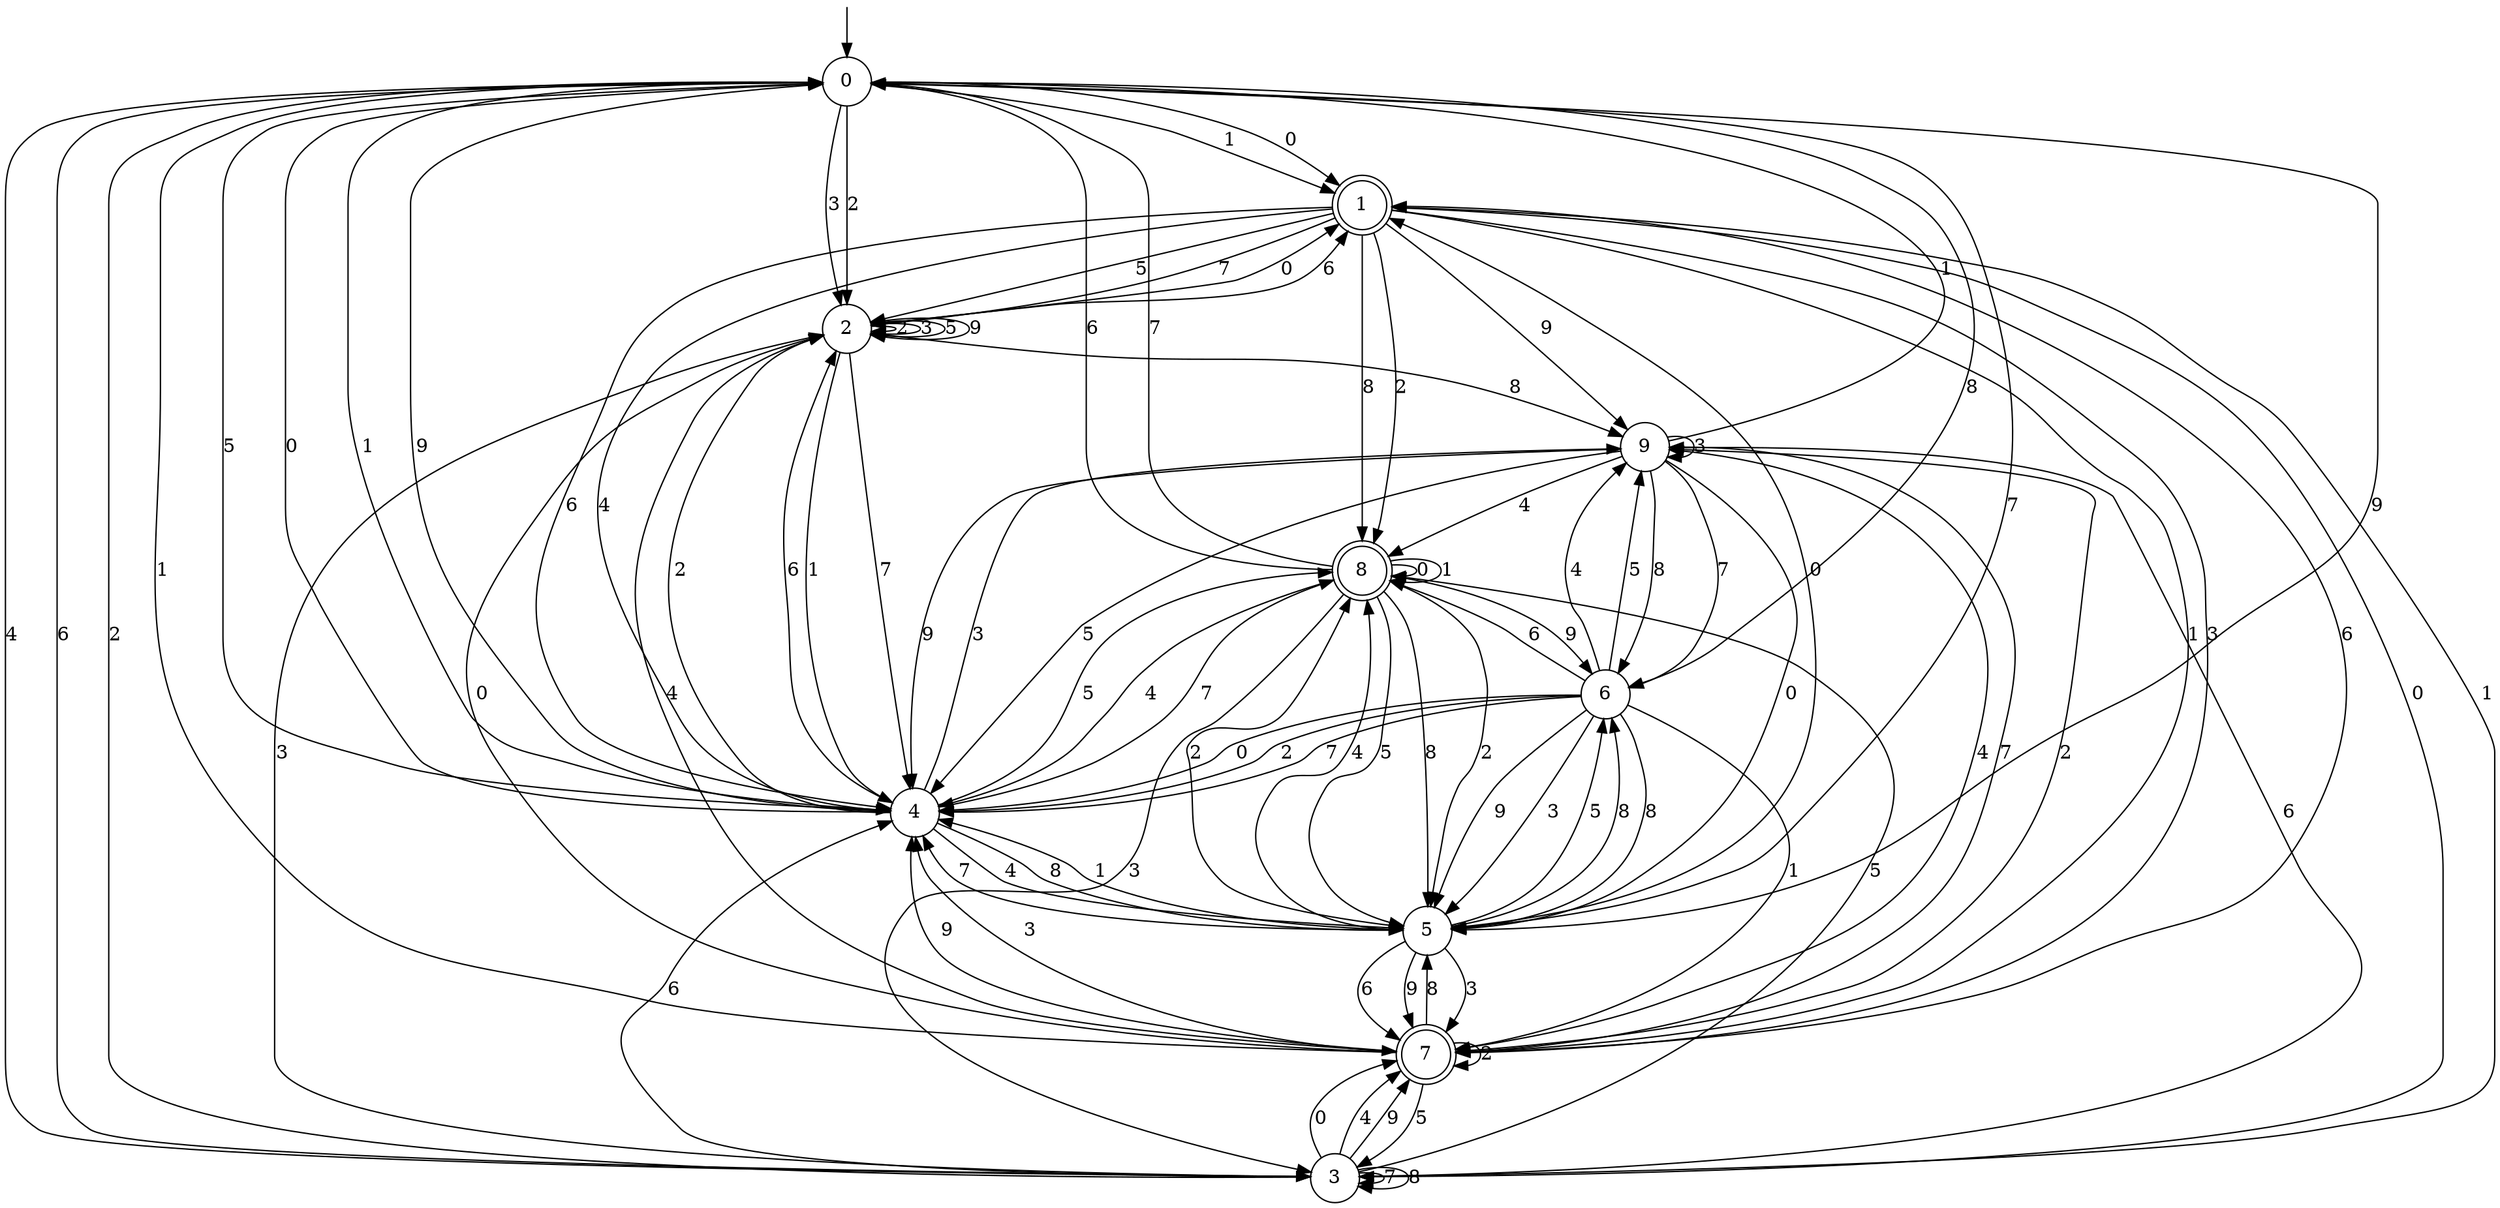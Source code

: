 digraph g {

	s0 [shape="circle" label="0"];
	s1 [shape="doublecircle" label="1"];
	s2 [shape="circle" label="2"];
	s3 [shape="circle" label="3"];
	s4 [shape="circle" label="4"];
	s5 [shape="circle" label="5"];
	s6 [shape="circle" label="6"];
	s7 [shape="doublecircle" label="7"];
	s8 [shape="doublecircle" label="8"];
	s9 [shape="circle" label="9"];
	s0 -> s1 [label="0"];
	s0 -> s1 [label="1"];
	s0 -> s2 [label="2"];
	s0 -> s2 [label="3"];
	s0 -> s3 [label="4"];
	s0 -> s4 [label="5"];
	s0 -> s3 [label="6"];
	s0 -> s5 [label="7"];
	s0 -> s6 [label="8"];
	s0 -> s5 [label="9"];
	s1 -> s3 [label="0"];
	s1 -> s7 [label="1"];
	s1 -> s8 [label="2"];
	s1 -> s7 [label="3"];
	s1 -> s4 [label="4"];
	s1 -> s2 [label="5"];
	s1 -> s4 [label="6"];
	s1 -> s2 [label="7"];
	s1 -> s8 [label="8"];
	s1 -> s9 [label="9"];
	s2 -> s1 [label="0"];
	s2 -> s4 [label="1"];
	s2 -> s2 [label="2"];
	s2 -> s2 [label="3"];
	s2 -> s7 [label="4"];
	s2 -> s2 [label="5"];
	s2 -> s1 [label="6"];
	s2 -> s4 [label="7"];
	s2 -> s9 [label="8"];
	s2 -> s2 [label="9"];
	s3 -> s7 [label="0"];
	s3 -> s1 [label="1"];
	s3 -> s0 [label="2"];
	s3 -> s2 [label="3"];
	s3 -> s7 [label="4"];
	s3 -> s8 [label="5"];
	s3 -> s4 [label="6"];
	s3 -> s3 [label="7"];
	s3 -> s3 [label="8"];
	s3 -> s7 [label="9"];
	s4 -> s0 [label="0"];
	s4 -> s0 [label="1"];
	s4 -> s2 [label="2"];
	s4 -> s9 [label="3"];
	s4 -> s5 [label="4"];
	s4 -> s8 [label="5"];
	s4 -> s2 [label="6"];
	s4 -> s8 [label="7"];
	s4 -> s5 [label="8"];
	s4 -> s0 [label="9"];
	s5 -> s1 [label="0"];
	s5 -> s4 [label="1"];
	s5 -> s8 [label="2"];
	s5 -> s7 [label="3"];
	s5 -> s8 [label="4"];
	s5 -> s6 [label="5"];
	s5 -> s7 [label="6"];
	s5 -> s4 [label="7"];
	s5 -> s6 [label="8"];
	s5 -> s7 [label="9"];
	s6 -> s4 [label="0"];
	s6 -> s7 [label="1"];
	s6 -> s4 [label="2"];
	s6 -> s5 [label="3"];
	s6 -> s9 [label="4"];
	s6 -> s9 [label="5"];
	s6 -> s8 [label="6"];
	s6 -> s4 [label="7"];
	s6 -> s5 [label="8"];
	s6 -> s5 [label="9"];
	s7 -> s2 [label="0"];
	s7 -> s0 [label="1"];
	s7 -> s7 [label="2"];
	s7 -> s4 [label="3"];
	s7 -> s9 [label="4"];
	s7 -> s3 [label="5"];
	s7 -> s1 [label="6"];
	s7 -> s9 [label="7"];
	s7 -> s5 [label="8"];
	s7 -> s4 [label="9"];
	s8 -> s8 [label="0"];
	s8 -> s8 [label="1"];
	s8 -> s5 [label="2"];
	s8 -> s3 [label="3"];
	s8 -> s4 [label="4"];
	s8 -> s5 [label="5"];
	s8 -> s0 [label="6"];
	s8 -> s0 [label="7"];
	s8 -> s5 [label="8"];
	s8 -> s6 [label="9"];
	s9 -> s5 [label="0"];
	s9 -> s0 [label="1"];
	s9 -> s7 [label="2"];
	s9 -> s9 [label="3"];
	s9 -> s8 [label="4"];
	s9 -> s4 [label="5"];
	s9 -> s3 [label="6"];
	s9 -> s6 [label="7"];
	s9 -> s6 [label="8"];
	s9 -> s4 [label="9"];

__start0 [label="" shape="none" width="0" height="0"];
__start0 -> s0;

}
